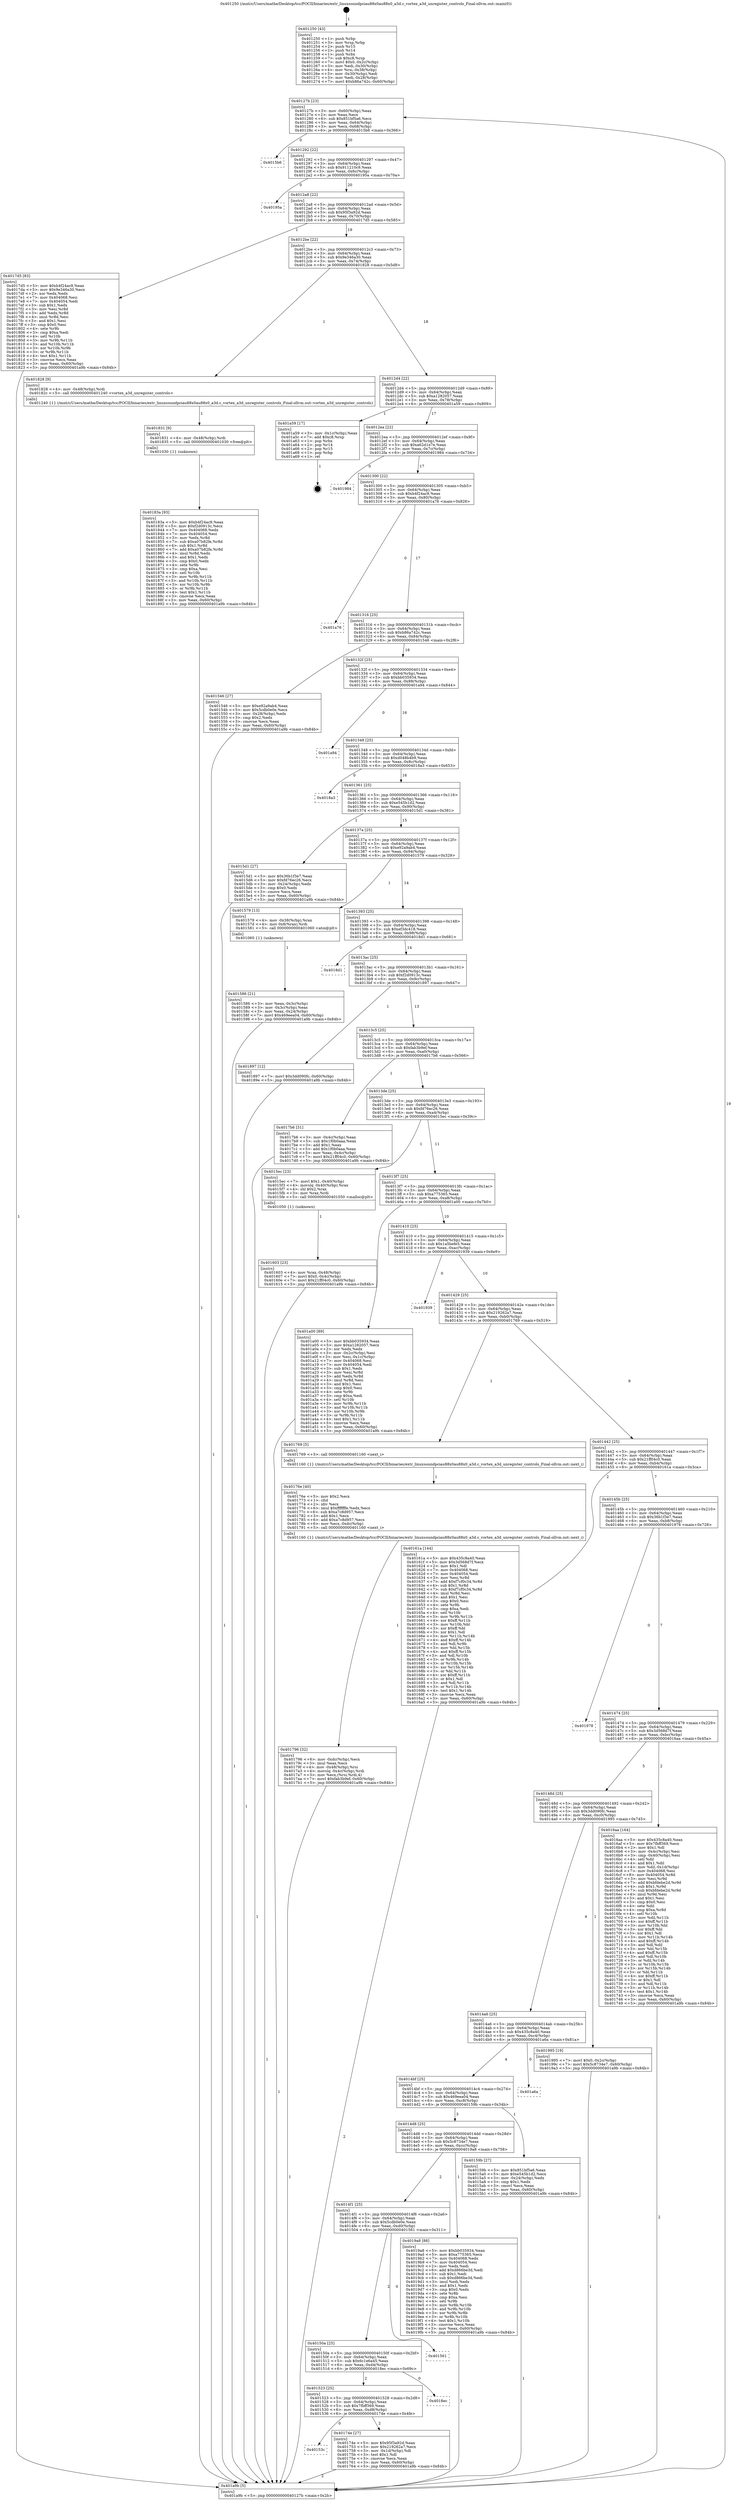 digraph "0x401250" {
  label = "0x401250 (/mnt/c/Users/mathe/Desktop/tcc/POCII/binaries/extr_linuxsoundpciau88x0au88x0_a3d.c_vortex_a3d_unregister_controls_Final-ollvm.out::main(0))"
  labelloc = "t"
  node[shape=record]

  Entry [label="",width=0.3,height=0.3,shape=circle,fillcolor=black,style=filled]
  "0x40127b" [label="{
     0x40127b [23]\l
     | [instrs]\l
     &nbsp;&nbsp;0x40127b \<+3\>: mov -0x60(%rbp),%eax\l
     &nbsp;&nbsp;0x40127e \<+2\>: mov %eax,%ecx\l
     &nbsp;&nbsp;0x401280 \<+6\>: sub $0x851bf5a6,%ecx\l
     &nbsp;&nbsp;0x401286 \<+3\>: mov %eax,-0x64(%rbp)\l
     &nbsp;&nbsp;0x401289 \<+3\>: mov %ecx,-0x68(%rbp)\l
     &nbsp;&nbsp;0x40128c \<+6\>: je 00000000004015b6 \<main+0x366\>\l
  }"]
  "0x4015b6" [label="{
     0x4015b6\l
  }", style=dashed]
  "0x401292" [label="{
     0x401292 [22]\l
     | [instrs]\l
     &nbsp;&nbsp;0x401292 \<+5\>: jmp 0000000000401297 \<main+0x47\>\l
     &nbsp;&nbsp;0x401297 \<+3\>: mov -0x64(%rbp),%eax\l
     &nbsp;&nbsp;0x40129a \<+5\>: sub $0x911210c9,%eax\l
     &nbsp;&nbsp;0x40129f \<+3\>: mov %eax,-0x6c(%rbp)\l
     &nbsp;&nbsp;0x4012a2 \<+6\>: je 000000000040195a \<main+0x70a\>\l
  }"]
  Exit [label="",width=0.3,height=0.3,shape=circle,fillcolor=black,style=filled,peripheries=2]
  "0x40195a" [label="{
     0x40195a\l
  }", style=dashed]
  "0x4012a8" [label="{
     0x4012a8 [22]\l
     | [instrs]\l
     &nbsp;&nbsp;0x4012a8 \<+5\>: jmp 00000000004012ad \<main+0x5d\>\l
     &nbsp;&nbsp;0x4012ad \<+3\>: mov -0x64(%rbp),%eax\l
     &nbsp;&nbsp;0x4012b0 \<+5\>: sub $0x95f3a92d,%eax\l
     &nbsp;&nbsp;0x4012b5 \<+3\>: mov %eax,-0x70(%rbp)\l
     &nbsp;&nbsp;0x4012b8 \<+6\>: je 00000000004017d5 \<main+0x585\>\l
  }"]
  "0x40183a" [label="{
     0x40183a [93]\l
     | [instrs]\l
     &nbsp;&nbsp;0x40183a \<+5\>: mov $0xb4f24ac9,%eax\l
     &nbsp;&nbsp;0x40183f \<+5\>: mov $0xf2d0913c,%ecx\l
     &nbsp;&nbsp;0x401844 \<+7\>: mov 0x404068,%edx\l
     &nbsp;&nbsp;0x40184b \<+7\>: mov 0x404054,%esi\l
     &nbsp;&nbsp;0x401852 \<+3\>: mov %edx,%r8d\l
     &nbsp;&nbsp;0x401855 \<+7\>: sub $0xa07b82fe,%r8d\l
     &nbsp;&nbsp;0x40185c \<+4\>: sub $0x1,%r8d\l
     &nbsp;&nbsp;0x401860 \<+7\>: add $0xa07b82fe,%r8d\l
     &nbsp;&nbsp;0x401867 \<+4\>: imul %r8d,%edx\l
     &nbsp;&nbsp;0x40186b \<+3\>: and $0x1,%edx\l
     &nbsp;&nbsp;0x40186e \<+3\>: cmp $0x0,%edx\l
     &nbsp;&nbsp;0x401871 \<+4\>: sete %r9b\l
     &nbsp;&nbsp;0x401875 \<+3\>: cmp $0xa,%esi\l
     &nbsp;&nbsp;0x401878 \<+4\>: setl %r10b\l
     &nbsp;&nbsp;0x40187c \<+3\>: mov %r9b,%r11b\l
     &nbsp;&nbsp;0x40187f \<+3\>: and %r10b,%r11b\l
     &nbsp;&nbsp;0x401882 \<+3\>: xor %r10b,%r9b\l
     &nbsp;&nbsp;0x401885 \<+3\>: or %r9b,%r11b\l
     &nbsp;&nbsp;0x401888 \<+4\>: test $0x1,%r11b\l
     &nbsp;&nbsp;0x40188c \<+3\>: cmovne %ecx,%eax\l
     &nbsp;&nbsp;0x40188f \<+3\>: mov %eax,-0x60(%rbp)\l
     &nbsp;&nbsp;0x401892 \<+5\>: jmp 0000000000401a9b \<main+0x84b\>\l
  }"]
  "0x4017d5" [label="{
     0x4017d5 [83]\l
     | [instrs]\l
     &nbsp;&nbsp;0x4017d5 \<+5\>: mov $0xb4f24ac9,%eax\l
     &nbsp;&nbsp;0x4017da \<+5\>: mov $0x9e346a30,%ecx\l
     &nbsp;&nbsp;0x4017df \<+2\>: xor %edx,%edx\l
     &nbsp;&nbsp;0x4017e1 \<+7\>: mov 0x404068,%esi\l
     &nbsp;&nbsp;0x4017e8 \<+7\>: mov 0x404054,%edi\l
     &nbsp;&nbsp;0x4017ef \<+3\>: sub $0x1,%edx\l
     &nbsp;&nbsp;0x4017f2 \<+3\>: mov %esi,%r8d\l
     &nbsp;&nbsp;0x4017f5 \<+3\>: add %edx,%r8d\l
     &nbsp;&nbsp;0x4017f8 \<+4\>: imul %r8d,%esi\l
     &nbsp;&nbsp;0x4017fc \<+3\>: and $0x1,%esi\l
     &nbsp;&nbsp;0x4017ff \<+3\>: cmp $0x0,%esi\l
     &nbsp;&nbsp;0x401802 \<+4\>: sete %r9b\l
     &nbsp;&nbsp;0x401806 \<+3\>: cmp $0xa,%edi\l
     &nbsp;&nbsp;0x401809 \<+4\>: setl %r10b\l
     &nbsp;&nbsp;0x40180d \<+3\>: mov %r9b,%r11b\l
     &nbsp;&nbsp;0x401810 \<+3\>: and %r10b,%r11b\l
     &nbsp;&nbsp;0x401813 \<+3\>: xor %r10b,%r9b\l
     &nbsp;&nbsp;0x401816 \<+3\>: or %r9b,%r11b\l
     &nbsp;&nbsp;0x401819 \<+4\>: test $0x1,%r11b\l
     &nbsp;&nbsp;0x40181d \<+3\>: cmovne %ecx,%eax\l
     &nbsp;&nbsp;0x401820 \<+3\>: mov %eax,-0x60(%rbp)\l
     &nbsp;&nbsp;0x401823 \<+5\>: jmp 0000000000401a9b \<main+0x84b\>\l
  }"]
  "0x4012be" [label="{
     0x4012be [22]\l
     | [instrs]\l
     &nbsp;&nbsp;0x4012be \<+5\>: jmp 00000000004012c3 \<main+0x73\>\l
     &nbsp;&nbsp;0x4012c3 \<+3\>: mov -0x64(%rbp),%eax\l
     &nbsp;&nbsp;0x4012c6 \<+5\>: sub $0x9e346a30,%eax\l
     &nbsp;&nbsp;0x4012cb \<+3\>: mov %eax,-0x74(%rbp)\l
     &nbsp;&nbsp;0x4012ce \<+6\>: je 0000000000401828 \<main+0x5d8\>\l
  }"]
  "0x401831" [label="{
     0x401831 [9]\l
     | [instrs]\l
     &nbsp;&nbsp;0x401831 \<+4\>: mov -0x48(%rbp),%rdi\l
     &nbsp;&nbsp;0x401835 \<+5\>: call 0000000000401030 \<free@plt\>\l
     | [calls]\l
     &nbsp;&nbsp;0x401030 \{1\} (unknown)\l
  }"]
  "0x401828" [label="{
     0x401828 [9]\l
     | [instrs]\l
     &nbsp;&nbsp;0x401828 \<+4\>: mov -0x48(%rbp),%rdi\l
     &nbsp;&nbsp;0x40182c \<+5\>: call 0000000000401240 \<vortex_a3d_unregister_controls\>\l
     | [calls]\l
     &nbsp;&nbsp;0x401240 \{1\} (/mnt/c/Users/mathe/Desktop/tcc/POCII/binaries/extr_linuxsoundpciau88x0au88x0_a3d.c_vortex_a3d_unregister_controls_Final-ollvm.out::vortex_a3d_unregister_controls)\l
  }"]
  "0x4012d4" [label="{
     0x4012d4 [22]\l
     | [instrs]\l
     &nbsp;&nbsp;0x4012d4 \<+5\>: jmp 00000000004012d9 \<main+0x89\>\l
     &nbsp;&nbsp;0x4012d9 \<+3\>: mov -0x64(%rbp),%eax\l
     &nbsp;&nbsp;0x4012dc \<+5\>: sub $0xa1282057,%eax\l
     &nbsp;&nbsp;0x4012e1 \<+3\>: mov %eax,-0x78(%rbp)\l
     &nbsp;&nbsp;0x4012e4 \<+6\>: je 0000000000401a59 \<main+0x809\>\l
  }"]
  "0x401796" [label="{
     0x401796 [32]\l
     | [instrs]\l
     &nbsp;&nbsp;0x401796 \<+6\>: mov -0xdc(%rbp),%ecx\l
     &nbsp;&nbsp;0x40179c \<+3\>: imul %eax,%ecx\l
     &nbsp;&nbsp;0x40179f \<+4\>: mov -0x48(%rbp),%rsi\l
     &nbsp;&nbsp;0x4017a3 \<+4\>: movslq -0x4c(%rbp),%rdi\l
     &nbsp;&nbsp;0x4017a7 \<+3\>: mov %ecx,(%rsi,%rdi,4)\l
     &nbsp;&nbsp;0x4017aa \<+7\>: movl $0xfab3b9ef,-0x60(%rbp)\l
     &nbsp;&nbsp;0x4017b1 \<+5\>: jmp 0000000000401a9b \<main+0x84b\>\l
  }"]
  "0x401a59" [label="{
     0x401a59 [17]\l
     | [instrs]\l
     &nbsp;&nbsp;0x401a59 \<+3\>: mov -0x1c(%rbp),%eax\l
     &nbsp;&nbsp;0x401a5c \<+7\>: add $0xc8,%rsp\l
     &nbsp;&nbsp;0x401a63 \<+1\>: pop %rbx\l
     &nbsp;&nbsp;0x401a64 \<+2\>: pop %r14\l
     &nbsp;&nbsp;0x401a66 \<+2\>: pop %r15\l
     &nbsp;&nbsp;0x401a68 \<+1\>: pop %rbp\l
     &nbsp;&nbsp;0x401a69 \<+1\>: ret\l
  }"]
  "0x4012ea" [label="{
     0x4012ea [22]\l
     | [instrs]\l
     &nbsp;&nbsp;0x4012ea \<+5\>: jmp 00000000004012ef \<main+0x9f\>\l
     &nbsp;&nbsp;0x4012ef \<+3\>: mov -0x64(%rbp),%eax\l
     &nbsp;&nbsp;0x4012f2 \<+5\>: sub $0xa62d1e7e,%eax\l
     &nbsp;&nbsp;0x4012f7 \<+3\>: mov %eax,-0x7c(%rbp)\l
     &nbsp;&nbsp;0x4012fa \<+6\>: je 0000000000401984 \<main+0x734\>\l
  }"]
  "0x40176e" [label="{
     0x40176e [40]\l
     | [instrs]\l
     &nbsp;&nbsp;0x40176e \<+5\>: mov $0x2,%ecx\l
     &nbsp;&nbsp;0x401773 \<+1\>: cltd\l
     &nbsp;&nbsp;0x401774 \<+2\>: idiv %ecx\l
     &nbsp;&nbsp;0x401776 \<+6\>: imul $0xfffffffe,%edx,%ecx\l
     &nbsp;&nbsp;0x40177c \<+6\>: sub $0xa7c8d957,%ecx\l
     &nbsp;&nbsp;0x401782 \<+3\>: add $0x1,%ecx\l
     &nbsp;&nbsp;0x401785 \<+6\>: add $0xa7c8d957,%ecx\l
     &nbsp;&nbsp;0x40178b \<+6\>: mov %ecx,-0xdc(%rbp)\l
     &nbsp;&nbsp;0x401791 \<+5\>: call 0000000000401160 \<next_i\>\l
     | [calls]\l
     &nbsp;&nbsp;0x401160 \{1\} (/mnt/c/Users/mathe/Desktop/tcc/POCII/binaries/extr_linuxsoundpciau88x0au88x0_a3d.c_vortex_a3d_unregister_controls_Final-ollvm.out::next_i)\l
  }"]
  "0x401984" [label="{
     0x401984\l
  }", style=dashed]
  "0x401300" [label="{
     0x401300 [22]\l
     | [instrs]\l
     &nbsp;&nbsp;0x401300 \<+5\>: jmp 0000000000401305 \<main+0xb5\>\l
     &nbsp;&nbsp;0x401305 \<+3\>: mov -0x64(%rbp),%eax\l
     &nbsp;&nbsp;0x401308 \<+5\>: sub $0xb4f24ac9,%eax\l
     &nbsp;&nbsp;0x40130d \<+3\>: mov %eax,-0x80(%rbp)\l
     &nbsp;&nbsp;0x401310 \<+6\>: je 0000000000401a76 \<main+0x826\>\l
  }"]
  "0x40153c" [label="{
     0x40153c\l
  }", style=dashed]
  "0x401a76" [label="{
     0x401a76\l
  }", style=dashed]
  "0x401316" [label="{
     0x401316 [25]\l
     | [instrs]\l
     &nbsp;&nbsp;0x401316 \<+5\>: jmp 000000000040131b \<main+0xcb\>\l
     &nbsp;&nbsp;0x40131b \<+3\>: mov -0x64(%rbp),%eax\l
     &nbsp;&nbsp;0x40131e \<+5\>: sub $0xb86a742c,%eax\l
     &nbsp;&nbsp;0x401323 \<+6\>: mov %eax,-0x84(%rbp)\l
     &nbsp;&nbsp;0x401329 \<+6\>: je 0000000000401546 \<main+0x2f6\>\l
  }"]
  "0x40174e" [label="{
     0x40174e [27]\l
     | [instrs]\l
     &nbsp;&nbsp;0x40174e \<+5\>: mov $0x95f3a92d,%eax\l
     &nbsp;&nbsp;0x401753 \<+5\>: mov $0x219262a7,%ecx\l
     &nbsp;&nbsp;0x401758 \<+3\>: mov -0x1d(%rbp),%dl\l
     &nbsp;&nbsp;0x40175b \<+3\>: test $0x1,%dl\l
     &nbsp;&nbsp;0x40175e \<+3\>: cmovne %ecx,%eax\l
     &nbsp;&nbsp;0x401761 \<+3\>: mov %eax,-0x60(%rbp)\l
     &nbsp;&nbsp;0x401764 \<+5\>: jmp 0000000000401a9b \<main+0x84b\>\l
  }"]
  "0x401546" [label="{
     0x401546 [27]\l
     | [instrs]\l
     &nbsp;&nbsp;0x401546 \<+5\>: mov $0xe92a9ab4,%eax\l
     &nbsp;&nbsp;0x40154b \<+5\>: mov $0x5cdb0e0e,%ecx\l
     &nbsp;&nbsp;0x401550 \<+3\>: mov -0x28(%rbp),%edx\l
     &nbsp;&nbsp;0x401553 \<+3\>: cmp $0x2,%edx\l
     &nbsp;&nbsp;0x401556 \<+3\>: cmovne %ecx,%eax\l
     &nbsp;&nbsp;0x401559 \<+3\>: mov %eax,-0x60(%rbp)\l
     &nbsp;&nbsp;0x40155c \<+5\>: jmp 0000000000401a9b \<main+0x84b\>\l
  }"]
  "0x40132f" [label="{
     0x40132f [25]\l
     | [instrs]\l
     &nbsp;&nbsp;0x40132f \<+5\>: jmp 0000000000401334 \<main+0xe4\>\l
     &nbsp;&nbsp;0x401334 \<+3\>: mov -0x64(%rbp),%eax\l
     &nbsp;&nbsp;0x401337 \<+5\>: sub $0xbb035934,%eax\l
     &nbsp;&nbsp;0x40133c \<+6\>: mov %eax,-0x88(%rbp)\l
     &nbsp;&nbsp;0x401342 \<+6\>: je 0000000000401a94 \<main+0x844\>\l
  }"]
  "0x401a9b" [label="{
     0x401a9b [5]\l
     | [instrs]\l
     &nbsp;&nbsp;0x401a9b \<+5\>: jmp 000000000040127b \<main+0x2b\>\l
  }"]
  "0x401250" [label="{
     0x401250 [43]\l
     | [instrs]\l
     &nbsp;&nbsp;0x401250 \<+1\>: push %rbp\l
     &nbsp;&nbsp;0x401251 \<+3\>: mov %rsp,%rbp\l
     &nbsp;&nbsp;0x401254 \<+2\>: push %r15\l
     &nbsp;&nbsp;0x401256 \<+2\>: push %r14\l
     &nbsp;&nbsp;0x401258 \<+1\>: push %rbx\l
     &nbsp;&nbsp;0x401259 \<+7\>: sub $0xc8,%rsp\l
     &nbsp;&nbsp;0x401260 \<+7\>: movl $0x0,-0x2c(%rbp)\l
     &nbsp;&nbsp;0x401267 \<+3\>: mov %edi,-0x30(%rbp)\l
     &nbsp;&nbsp;0x40126a \<+4\>: mov %rsi,-0x38(%rbp)\l
     &nbsp;&nbsp;0x40126e \<+3\>: mov -0x30(%rbp),%edi\l
     &nbsp;&nbsp;0x401271 \<+3\>: mov %edi,-0x28(%rbp)\l
     &nbsp;&nbsp;0x401274 \<+7\>: movl $0xb86a742c,-0x60(%rbp)\l
  }"]
  "0x401523" [label="{
     0x401523 [25]\l
     | [instrs]\l
     &nbsp;&nbsp;0x401523 \<+5\>: jmp 0000000000401528 \<main+0x2d8\>\l
     &nbsp;&nbsp;0x401528 \<+3\>: mov -0x64(%rbp),%eax\l
     &nbsp;&nbsp;0x40152b \<+5\>: sub $0x7fbff369,%eax\l
     &nbsp;&nbsp;0x401530 \<+6\>: mov %eax,-0xd8(%rbp)\l
     &nbsp;&nbsp;0x401536 \<+6\>: je 000000000040174e \<main+0x4fe\>\l
  }"]
  "0x401a94" [label="{
     0x401a94\l
  }", style=dashed]
  "0x401348" [label="{
     0x401348 [25]\l
     | [instrs]\l
     &nbsp;&nbsp;0x401348 \<+5\>: jmp 000000000040134d \<main+0xfd\>\l
     &nbsp;&nbsp;0x40134d \<+3\>: mov -0x64(%rbp),%eax\l
     &nbsp;&nbsp;0x401350 \<+5\>: sub $0xd048b4b9,%eax\l
     &nbsp;&nbsp;0x401355 \<+6\>: mov %eax,-0x8c(%rbp)\l
     &nbsp;&nbsp;0x40135b \<+6\>: je 00000000004018a3 \<main+0x653\>\l
  }"]
  "0x4018ec" [label="{
     0x4018ec\l
  }", style=dashed]
  "0x4018a3" [label="{
     0x4018a3\l
  }", style=dashed]
  "0x401361" [label="{
     0x401361 [25]\l
     | [instrs]\l
     &nbsp;&nbsp;0x401361 \<+5\>: jmp 0000000000401366 \<main+0x116\>\l
     &nbsp;&nbsp;0x401366 \<+3\>: mov -0x64(%rbp),%eax\l
     &nbsp;&nbsp;0x401369 \<+5\>: sub $0xe545b1d2,%eax\l
     &nbsp;&nbsp;0x40136e \<+6\>: mov %eax,-0x90(%rbp)\l
     &nbsp;&nbsp;0x401374 \<+6\>: je 00000000004015d1 \<main+0x381\>\l
  }"]
  "0x40150a" [label="{
     0x40150a [25]\l
     | [instrs]\l
     &nbsp;&nbsp;0x40150a \<+5\>: jmp 000000000040150f \<main+0x2bf\>\l
     &nbsp;&nbsp;0x40150f \<+3\>: mov -0x64(%rbp),%eax\l
     &nbsp;&nbsp;0x401512 \<+5\>: sub $0x6c1e6a45,%eax\l
     &nbsp;&nbsp;0x401517 \<+6\>: mov %eax,-0xd4(%rbp)\l
     &nbsp;&nbsp;0x40151d \<+6\>: je 00000000004018ec \<main+0x69c\>\l
  }"]
  "0x4015d1" [label="{
     0x4015d1 [27]\l
     | [instrs]\l
     &nbsp;&nbsp;0x4015d1 \<+5\>: mov $0x36b1f3e7,%eax\l
     &nbsp;&nbsp;0x4015d6 \<+5\>: mov $0xfd76ec26,%ecx\l
     &nbsp;&nbsp;0x4015db \<+3\>: mov -0x24(%rbp),%edx\l
     &nbsp;&nbsp;0x4015de \<+3\>: cmp $0x0,%edx\l
     &nbsp;&nbsp;0x4015e1 \<+3\>: cmove %ecx,%eax\l
     &nbsp;&nbsp;0x4015e4 \<+3\>: mov %eax,-0x60(%rbp)\l
     &nbsp;&nbsp;0x4015e7 \<+5\>: jmp 0000000000401a9b \<main+0x84b\>\l
  }"]
  "0x40137a" [label="{
     0x40137a [25]\l
     | [instrs]\l
     &nbsp;&nbsp;0x40137a \<+5\>: jmp 000000000040137f \<main+0x12f\>\l
     &nbsp;&nbsp;0x40137f \<+3\>: mov -0x64(%rbp),%eax\l
     &nbsp;&nbsp;0x401382 \<+5\>: sub $0xe92a9ab4,%eax\l
     &nbsp;&nbsp;0x401387 \<+6\>: mov %eax,-0x94(%rbp)\l
     &nbsp;&nbsp;0x40138d \<+6\>: je 0000000000401579 \<main+0x329\>\l
  }"]
  "0x401561" [label="{
     0x401561\l
  }", style=dashed]
  "0x401579" [label="{
     0x401579 [13]\l
     | [instrs]\l
     &nbsp;&nbsp;0x401579 \<+4\>: mov -0x38(%rbp),%rax\l
     &nbsp;&nbsp;0x40157d \<+4\>: mov 0x8(%rax),%rdi\l
     &nbsp;&nbsp;0x401581 \<+5\>: call 0000000000401060 \<atoi@plt\>\l
     | [calls]\l
     &nbsp;&nbsp;0x401060 \{1\} (unknown)\l
  }"]
  "0x401393" [label="{
     0x401393 [25]\l
     | [instrs]\l
     &nbsp;&nbsp;0x401393 \<+5\>: jmp 0000000000401398 \<main+0x148\>\l
     &nbsp;&nbsp;0x401398 \<+3\>: mov -0x64(%rbp),%eax\l
     &nbsp;&nbsp;0x40139b \<+5\>: sub $0xef3dc418,%eax\l
     &nbsp;&nbsp;0x4013a0 \<+6\>: mov %eax,-0x98(%rbp)\l
     &nbsp;&nbsp;0x4013a6 \<+6\>: je 00000000004018d1 \<main+0x681\>\l
  }"]
  "0x401586" [label="{
     0x401586 [21]\l
     | [instrs]\l
     &nbsp;&nbsp;0x401586 \<+3\>: mov %eax,-0x3c(%rbp)\l
     &nbsp;&nbsp;0x401589 \<+3\>: mov -0x3c(%rbp),%eax\l
     &nbsp;&nbsp;0x40158c \<+3\>: mov %eax,-0x24(%rbp)\l
     &nbsp;&nbsp;0x40158f \<+7\>: movl $0x469eea04,-0x60(%rbp)\l
     &nbsp;&nbsp;0x401596 \<+5\>: jmp 0000000000401a9b \<main+0x84b\>\l
  }"]
  "0x4014f1" [label="{
     0x4014f1 [25]\l
     | [instrs]\l
     &nbsp;&nbsp;0x4014f1 \<+5\>: jmp 00000000004014f6 \<main+0x2a6\>\l
     &nbsp;&nbsp;0x4014f6 \<+3\>: mov -0x64(%rbp),%eax\l
     &nbsp;&nbsp;0x4014f9 \<+5\>: sub $0x5cdb0e0e,%eax\l
     &nbsp;&nbsp;0x4014fe \<+6\>: mov %eax,-0xd0(%rbp)\l
     &nbsp;&nbsp;0x401504 \<+6\>: je 0000000000401561 \<main+0x311\>\l
  }"]
  "0x4018d1" [label="{
     0x4018d1\l
  }", style=dashed]
  "0x4013ac" [label="{
     0x4013ac [25]\l
     | [instrs]\l
     &nbsp;&nbsp;0x4013ac \<+5\>: jmp 00000000004013b1 \<main+0x161\>\l
     &nbsp;&nbsp;0x4013b1 \<+3\>: mov -0x64(%rbp),%eax\l
     &nbsp;&nbsp;0x4013b4 \<+5\>: sub $0xf2d0913c,%eax\l
     &nbsp;&nbsp;0x4013b9 \<+6\>: mov %eax,-0x9c(%rbp)\l
     &nbsp;&nbsp;0x4013bf \<+6\>: je 0000000000401897 \<main+0x647\>\l
  }"]
  "0x4019a8" [label="{
     0x4019a8 [88]\l
     | [instrs]\l
     &nbsp;&nbsp;0x4019a8 \<+5\>: mov $0xbb035934,%eax\l
     &nbsp;&nbsp;0x4019ad \<+5\>: mov $0xa775365,%ecx\l
     &nbsp;&nbsp;0x4019b2 \<+7\>: mov 0x404068,%edx\l
     &nbsp;&nbsp;0x4019b9 \<+7\>: mov 0x404054,%esi\l
     &nbsp;&nbsp;0x4019c0 \<+2\>: mov %edx,%edi\l
     &nbsp;&nbsp;0x4019c2 \<+6\>: add $0xd866be3d,%edi\l
     &nbsp;&nbsp;0x4019c8 \<+3\>: sub $0x1,%edi\l
     &nbsp;&nbsp;0x4019cb \<+6\>: sub $0xd866be3d,%edi\l
     &nbsp;&nbsp;0x4019d1 \<+3\>: imul %edi,%edx\l
     &nbsp;&nbsp;0x4019d4 \<+3\>: and $0x1,%edx\l
     &nbsp;&nbsp;0x4019d7 \<+3\>: cmp $0x0,%edx\l
     &nbsp;&nbsp;0x4019da \<+4\>: sete %r8b\l
     &nbsp;&nbsp;0x4019de \<+3\>: cmp $0xa,%esi\l
     &nbsp;&nbsp;0x4019e1 \<+4\>: setl %r9b\l
     &nbsp;&nbsp;0x4019e5 \<+3\>: mov %r8b,%r10b\l
     &nbsp;&nbsp;0x4019e8 \<+3\>: and %r9b,%r10b\l
     &nbsp;&nbsp;0x4019eb \<+3\>: xor %r9b,%r8b\l
     &nbsp;&nbsp;0x4019ee \<+3\>: or %r8b,%r10b\l
     &nbsp;&nbsp;0x4019f1 \<+4\>: test $0x1,%r10b\l
     &nbsp;&nbsp;0x4019f5 \<+3\>: cmovne %ecx,%eax\l
     &nbsp;&nbsp;0x4019f8 \<+3\>: mov %eax,-0x60(%rbp)\l
     &nbsp;&nbsp;0x4019fb \<+5\>: jmp 0000000000401a9b \<main+0x84b\>\l
  }"]
  "0x401897" [label="{
     0x401897 [12]\l
     | [instrs]\l
     &nbsp;&nbsp;0x401897 \<+7\>: movl $0x3dd090fc,-0x60(%rbp)\l
     &nbsp;&nbsp;0x40189e \<+5\>: jmp 0000000000401a9b \<main+0x84b\>\l
  }"]
  "0x4013c5" [label="{
     0x4013c5 [25]\l
     | [instrs]\l
     &nbsp;&nbsp;0x4013c5 \<+5\>: jmp 00000000004013ca \<main+0x17a\>\l
     &nbsp;&nbsp;0x4013ca \<+3\>: mov -0x64(%rbp),%eax\l
     &nbsp;&nbsp;0x4013cd \<+5\>: sub $0xfab3b9ef,%eax\l
     &nbsp;&nbsp;0x4013d2 \<+6\>: mov %eax,-0xa0(%rbp)\l
     &nbsp;&nbsp;0x4013d8 \<+6\>: je 00000000004017b6 \<main+0x566\>\l
  }"]
  "0x401603" [label="{
     0x401603 [23]\l
     | [instrs]\l
     &nbsp;&nbsp;0x401603 \<+4\>: mov %rax,-0x48(%rbp)\l
     &nbsp;&nbsp;0x401607 \<+7\>: movl $0x0,-0x4c(%rbp)\l
     &nbsp;&nbsp;0x40160e \<+7\>: movl $0x21ff04c0,-0x60(%rbp)\l
     &nbsp;&nbsp;0x401615 \<+5\>: jmp 0000000000401a9b \<main+0x84b\>\l
  }"]
  "0x4017b6" [label="{
     0x4017b6 [31]\l
     | [instrs]\l
     &nbsp;&nbsp;0x4017b6 \<+3\>: mov -0x4c(%rbp),%eax\l
     &nbsp;&nbsp;0x4017b9 \<+5\>: sub $0x1f0b0aaa,%eax\l
     &nbsp;&nbsp;0x4017be \<+3\>: add $0x1,%eax\l
     &nbsp;&nbsp;0x4017c1 \<+5\>: add $0x1f0b0aaa,%eax\l
     &nbsp;&nbsp;0x4017c6 \<+3\>: mov %eax,-0x4c(%rbp)\l
     &nbsp;&nbsp;0x4017c9 \<+7\>: movl $0x21ff04c0,-0x60(%rbp)\l
     &nbsp;&nbsp;0x4017d0 \<+5\>: jmp 0000000000401a9b \<main+0x84b\>\l
  }"]
  "0x4013de" [label="{
     0x4013de [25]\l
     | [instrs]\l
     &nbsp;&nbsp;0x4013de \<+5\>: jmp 00000000004013e3 \<main+0x193\>\l
     &nbsp;&nbsp;0x4013e3 \<+3\>: mov -0x64(%rbp),%eax\l
     &nbsp;&nbsp;0x4013e6 \<+5\>: sub $0xfd76ec26,%eax\l
     &nbsp;&nbsp;0x4013eb \<+6\>: mov %eax,-0xa4(%rbp)\l
     &nbsp;&nbsp;0x4013f1 \<+6\>: je 00000000004015ec \<main+0x39c\>\l
  }"]
  "0x4014d8" [label="{
     0x4014d8 [25]\l
     | [instrs]\l
     &nbsp;&nbsp;0x4014d8 \<+5\>: jmp 00000000004014dd \<main+0x28d\>\l
     &nbsp;&nbsp;0x4014dd \<+3\>: mov -0x64(%rbp),%eax\l
     &nbsp;&nbsp;0x4014e0 \<+5\>: sub $0x5c8734e7,%eax\l
     &nbsp;&nbsp;0x4014e5 \<+6\>: mov %eax,-0xcc(%rbp)\l
     &nbsp;&nbsp;0x4014eb \<+6\>: je 00000000004019a8 \<main+0x758\>\l
  }"]
  "0x4015ec" [label="{
     0x4015ec [23]\l
     | [instrs]\l
     &nbsp;&nbsp;0x4015ec \<+7\>: movl $0x1,-0x40(%rbp)\l
     &nbsp;&nbsp;0x4015f3 \<+4\>: movslq -0x40(%rbp),%rax\l
     &nbsp;&nbsp;0x4015f7 \<+4\>: shl $0x2,%rax\l
     &nbsp;&nbsp;0x4015fb \<+3\>: mov %rax,%rdi\l
     &nbsp;&nbsp;0x4015fe \<+5\>: call 0000000000401050 \<malloc@plt\>\l
     | [calls]\l
     &nbsp;&nbsp;0x401050 \{1\} (unknown)\l
  }"]
  "0x4013f7" [label="{
     0x4013f7 [25]\l
     | [instrs]\l
     &nbsp;&nbsp;0x4013f7 \<+5\>: jmp 00000000004013fc \<main+0x1ac\>\l
     &nbsp;&nbsp;0x4013fc \<+3\>: mov -0x64(%rbp),%eax\l
     &nbsp;&nbsp;0x4013ff \<+5\>: sub $0xa775365,%eax\l
     &nbsp;&nbsp;0x401404 \<+6\>: mov %eax,-0xa8(%rbp)\l
     &nbsp;&nbsp;0x40140a \<+6\>: je 0000000000401a00 \<main+0x7b0\>\l
  }"]
  "0x40159b" [label="{
     0x40159b [27]\l
     | [instrs]\l
     &nbsp;&nbsp;0x40159b \<+5\>: mov $0x851bf5a6,%eax\l
     &nbsp;&nbsp;0x4015a0 \<+5\>: mov $0xe545b1d2,%ecx\l
     &nbsp;&nbsp;0x4015a5 \<+3\>: mov -0x24(%rbp),%edx\l
     &nbsp;&nbsp;0x4015a8 \<+3\>: cmp $0x1,%edx\l
     &nbsp;&nbsp;0x4015ab \<+3\>: cmovl %ecx,%eax\l
     &nbsp;&nbsp;0x4015ae \<+3\>: mov %eax,-0x60(%rbp)\l
     &nbsp;&nbsp;0x4015b1 \<+5\>: jmp 0000000000401a9b \<main+0x84b\>\l
  }"]
  "0x401a00" [label="{
     0x401a00 [89]\l
     | [instrs]\l
     &nbsp;&nbsp;0x401a00 \<+5\>: mov $0xbb035934,%eax\l
     &nbsp;&nbsp;0x401a05 \<+5\>: mov $0xa1282057,%ecx\l
     &nbsp;&nbsp;0x401a0a \<+2\>: xor %edx,%edx\l
     &nbsp;&nbsp;0x401a0c \<+3\>: mov -0x2c(%rbp),%esi\l
     &nbsp;&nbsp;0x401a0f \<+3\>: mov %esi,-0x1c(%rbp)\l
     &nbsp;&nbsp;0x401a12 \<+7\>: mov 0x404068,%esi\l
     &nbsp;&nbsp;0x401a19 \<+7\>: mov 0x404054,%edi\l
     &nbsp;&nbsp;0x401a20 \<+3\>: sub $0x1,%edx\l
     &nbsp;&nbsp;0x401a23 \<+3\>: mov %esi,%r8d\l
     &nbsp;&nbsp;0x401a26 \<+3\>: add %edx,%r8d\l
     &nbsp;&nbsp;0x401a29 \<+4\>: imul %r8d,%esi\l
     &nbsp;&nbsp;0x401a2d \<+3\>: and $0x1,%esi\l
     &nbsp;&nbsp;0x401a30 \<+3\>: cmp $0x0,%esi\l
     &nbsp;&nbsp;0x401a33 \<+4\>: sete %r9b\l
     &nbsp;&nbsp;0x401a37 \<+3\>: cmp $0xa,%edi\l
     &nbsp;&nbsp;0x401a3a \<+4\>: setl %r10b\l
     &nbsp;&nbsp;0x401a3e \<+3\>: mov %r9b,%r11b\l
     &nbsp;&nbsp;0x401a41 \<+3\>: and %r10b,%r11b\l
     &nbsp;&nbsp;0x401a44 \<+3\>: xor %r10b,%r9b\l
     &nbsp;&nbsp;0x401a47 \<+3\>: or %r9b,%r11b\l
     &nbsp;&nbsp;0x401a4a \<+4\>: test $0x1,%r11b\l
     &nbsp;&nbsp;0x401a4e \<+3\>: cmovne %ecx,%eax\l
     &nbsp;&nbsp;0x401a51 \<+3\>: mov %eax,-0x60(%rbp)\l
     &nbsp;&nbsp;0x401a54 \<+5\>: jmp 0000000000401a9b \<main+0x84b\>\l
  }"]
  "0x401410" [label="{
     0x401410 [25]\l
     | [instrs]\l
     &nbsp;&nbsp;0x401410 \<+5\>: jmp 0000000000401415 \<main+0x1c5\>\l
     &nbsp;&nbsp;0x401415 \<+3\>: mov -0x64(%rbp),%eax\l
     &nbsp;&nbsp;0x401418 \<+5\>: sub $0x1a5befe5,%eax\l
     &nbsp;&nbsp;0x40141d \<+6\>: mov %eax,-0xac(%rbp)\l
     &nbsp;&nbsp;0x401423 \<+6\>: je 0000000000401939 \<main+0x6e9\>\l
  }"]
  "0x4014bf" [label="{
     0x4014bf [25]\l
     | [instrs]\l
     &nbsp;&nbsp;0x4014bf \<+5\>: jmp 00000000004014c4 \<main+0x274\>\l
     &nbsp;&nbsp;0x4014c4 \<+3\>: mov -0x64(%rbp),%eax\l
     &nbsp;&nbsp;0x4014c7 \<+5\>: sub $0x469eea04,%eax\l
     &nbsp;&nbsp;0x4014cc \<+6\>: mov %eax,-0xc8(%rbp)\l
     &nbsp;&nbsp;0x4014d2 \<+6\>: je 000000000040159b \<main+0x34b\>\l
  }"]
  "0x401939" [label="{
     0x401939\l
  }", style=dashed]
  "0x401429" [label="{
     0x401429 [25]\l
     | [instrs]\l
     &nbsp;&nbsp;0x401429 \<+5\>: jmp 000000000040142e \<main+0x1de\>\l
     &nbsp;&nbsp;0x40142e \<+3\>: mov -0x64(%rbp),%eax\l
     &nbsp;&nbsp;0x401431 \<+5\>: sub $0x219262a7,%eax\l
     &nbsp;&nbsp;0x401436 \<+6\>: mov %eax,-0xb0(%rbp)\l
     &nbsp;&nbsp;0x40143c \<+6\>: je 0000000000401769 \<main+0x519\>\l
  }"]
  "0x401a6a" [label="{
     0x401a6a\l
  }", style=dashed]
  "0x401769" [label="{
     0x401769 [5]\l
     | [instrs]\l
     &nbsp;&nbsp;0x401769 \<+5\>: call 0000000000401160 \<next_i\>\l
     | [calls]\l
     &nbsp;&nbsp;0x401160 \{1\} (/mnt/c/Users/mathe/Desktop/tcc/POCII/binaries/extr_linuxsoundpciau88x0au88x0_a3d.c_vortex_a3d_unregister_controls_Final-ollvm.out::next_i)\l
  }"]
  "0x401442" [label="{
     0x401442 [25]\l
     | [instrs]\l
     &nbsp;&nbsp;0x401442 \<+5\>: jmp 0000000000401447 \<main+0x1f7\>\l
     &nbsp;&nbsp;0x401447 \<+3\>: mov -0x64(%rbp),%eax\l
     &nbsp;&nbsp;0x40144a \<+5\>: sub $0x21ff04c0,%eax\l
     &nbsp;&nbsp;0x40144f \<+6\>: mov %eax,-0xb4(%rbp)\l
     &nbsp;&nbsp;0x401455 \<+6\>: je 000000000040161a \<main+0x3ca\>\l
  }"]
  "0x4014a6" [label="{
     0x4014a6 [25]\l
     | [instrs]\l
     &nbsp;&nbsp;0x4014a6 \<+5\>: jmp 00000000004014ab \<main+0x25b\>\l
     &nbsp;&nbsp;0x4014ab \<+3\>: mov -0x64(%rbp),%eax\l
     &nbsp;&nbsp;0x4014ae \<+5\>: sub $0x435c8a40,%eax\l
     &nbsp;&nbsp;0x4014b3 \<+6\>: mov %eax,-0xc4(%rbp)\l
     &nbsp;&nbsp;0x4014b9 \<+6\>: je 0000000000401a6a \<main+0x81a\>\l
  }"]
  "0x40161a" [label="{
     0x40161a [144]\l
     | [instrs]\l
     &nbsp;&nbsp;0x40161a \<+5\>: mov $0x435c8a40,%eax\l
     &nbsp;&nbsp;0x40161f \<+5\>: mov $0x3d568d7f,%ecx\l
     &nbsp;&nbsp;0x401624 \<+2\>: mov $0x1,%dl\l
     &nbsp;&nbsp;0x401626 \<+7\>: mov 0x404068,%esi\l
     &nbsp;&nbsp;0x40162d \<+7\>: mov 0x404054,%edi\l
     &nbsp;&nbsp;0x401634 \<+3\>: mov %esi,%r8d\l
     &nbsp;&nbsp;0x401637 \<+7\>: add $0xf7cf0c34,%r8d\l
     &nbsp;&nbsp;0x40163e \<+4\>: sub $0x1,%r8d\l
     &nbsp;&nbsp;0x401642 \<+7\>: sub $0xf7cf0c34,%r8d\l
     &nbsp;&nbsp;0x401649 \<+4\>: imul %r8d,%esi\l
     &nbsp;&nbsp;0x40164d \<+3\>: and $0x1,%esi\l
     &nbsp;&nbsp;0x401650 \<+3\>: cmp $0x0,%esi\l
     &nbsp;&nbsp;0x401653 \<+4\>: sete %r9b\l
     &nbsp;&nbsp;0x401657 \<+3\>: cmp $0xa,%edi\l
     &nbsp;&nbsp;0x40165a \<+4\>: setl %r10b\l
     &nbsp;&nbsp;0x40165e \<+3\>: mov %r9b,%r11b\l
     &nbsp;&nbsp;0x401661 \<+4\>: xor $0xff,%r11b\l
     &nbsp;&nbsp;0x401665 \<+3\>: mov %r10b,%bl\l
     &nbsp;&nbsp;0x401668 \<+3\>: xor $0xff,%bl\l
     &nbsp;&nbsp;0x40166b \<+3\>: xor $0x1,%dl\l
     &nbsp;&nbsp;0x40166e \<+3\>: mov %r11b,%r14b\l
     &nbsp;&nbsp;0x401671 \<+4\>: and $0xff,%r14b\l
     &nbsp;&nbsp;0x401675 \<+3\>: and %dl,%r9b\l
     &nbsp;&nbsp;0x401678 \<+3\>: mov %bl,%r15b\l
     &nbsp;&nbsp;0x40167b \<+4\>: and $0xff,%r15b\l
     &nbsp;&nbsp;0x40167f \<+3\>: and %dl,%r10b\l
     &nbsp;&nbsp;0x401682 \<+3\>: or %r9b,%r14b\l
     &nbsp;&nbsp;0x401685 \<+3\>: or %r10b,%r15b\l
     &nbsp;&nbsp;0x401688 \<+3\>: xor %r15b,%r14b\l
     &nbsp;&nbsp;0x40168b \<+3\>: or %bl,%r11b\l
     &nbsp;&nbsp;0x40168e \<+4\>: xor $0xff,%r11b\l
     &nbsp;&nbsp;0x401692 \<+3\>: or $0x1,%dl\l
     &nbsp;&nbsp;0x401695 \<+3\>: and %dl,%r11b\l
     &nbsp;&nbsp;0x401698 \<+3\>: or %r11b,%r14b\l
     &nbsp;&nbsp;0x40169b \<+4\>: test $0x1,%r14b\l
     &nbsp;&nbsp;0x40169f \<+3\>: cmovne %ecx,%eax\l
     &nbsp;&nbsp;0x4016a2 \<+3\>: mov %eax,-0x60(%rbp)\l
     &nbsp;&nbsp;0x4016a5 \<+5\>: jmp 0000000000401a9b \<main+0x84b\>\l
  }"]
  "0x40145b" [label="{
     0x40145b [25]\l
     | [instrs]\l
     &nbsp;&nbsp;0x40145b \<+5\>: jmp 0000000000401460 \<main+0x210\>\l
     &nbsp;&nbsp;0x401460 \<+3\>: mov -0x64(%rbp),%eax\l
     &nbsp;&nbsp;0x401463 \<+5\>: sub $0x36b1f3e7,%eax\l
     &nbsp;&nbsp;0x401468 \<+6\>: mov %eax,-0xb8(%rbp)\l
     &nbsp;&nbsp;0x40146e \<+6\>: je 0000000000401978 \<main+0x728\>\l
  }"]
  "0x401995" [label="{
     0x401995 [19]\l
     | [instrs]\l
     &nbsp;&nbsp;0x401995 \<+7\>: movl $0x0,-0x2c(%rbp)\l
     &nbsp;&nbsp;0x40199c \<+7\>: movl $0x5c8734e7,-0x60(%rbp)\l
     &nbsp;&nbsp;0x4019a3 \<+5\>: jmp 0000000000401a9b \<main+0x84b\>\l
  }"]
  "0x401978" [label="{
     0x401978\l
  }", style=dashed]
  "0x401474" [label="{
     0x401474 [25]\l
     | [instrs]\l
     &nbsp;&nbsp;0x401474 \<+5\>: jmp 0000000000401479 \<main+0x229\>\l
     &nbsp;&nbsp;0x401479 \<+3\>: mov -0x64(%rbp),%eax\l
     &nbsp;&nbsp;0x40147c \<+5\>: sub $0x3d568d7f,%eax\l
     &nbsp;&nbsp;0x401481 \<+6\>: mov %eax,-0xbc(%rbp)\l
     &nbsp;&nbsp;0x401487 \<+6\>: je 00000000004016aa \<main+0x45a\>\l
  }"]
  "0x40148d" [label="{
     0x40148d [25]\l
     | [instrs]\l
     &nbsp;&nbsp;0x40148d \<+5\>: jmp 0000000000401492 \<main+0x242\>\l
     &nbsp;&nbsp;0x401492 \<+3\>: mov -0x64(%rbp),%eax\l
     &nbsp;&nbsp;0x401495 \<+5\>: sub $0x3dd090fc,%eax\l
     &nbsp;&nbsp;0x40149a \<+6\>: mov %eax,-0xc0(%rbp)\l
     &nbsp;&nbsp;0x4014a0 \<+6\>: je 0000000000401995 \<main+0x745\>\l
  }"]
  "0x4016aa" [label="{
     0x4016aa [164]\l
     | [instrs]\l
     &nbsp;&nbsp;0x4016aa \<+5\>: mov $0x435c8a40,%eax\l
     &nbsp;&nbsp;0x4016af \<+5\>: mov $0x7fbff369,%ecx\l
     &nbsp;&nbsp;0x4016b4 \<+2\>: mov $0x1,%dl\l
     &nbsp;&nbsp;0x4016b6 \<+3\>: mov -0x4c(%rbp),%esi\l
     &nbsp;&nbsp;0x4016b9 \<+3\>: cmp -0x40(%rbp),%esi\l
     &nbsp;&nbsp;0x4016bc \<+4\>: setl %dil\l
     &nbsp;&nbsp;0x4016c0 \<+4\>: and $0x1,%dil\l
     &nbsp;&nbsp;0x4016c4 \<+4\>: mov %dil,-0x1d(%rbp)\l
     &nbsp;&nbsp;0x4016c8 \<+7\>: mov 0x404068,%esi\l
     &nbsp;&nbsp;0x4016cf \<+8\>: mov 0x404054,%r8d\l
     &nbsp;&nbsp;0x4016d7 \<+3\>: mov %esi,%r9d\l
     &nbsp;&nbsp;0x4016da \<+7\>: add $0xbfdebe2d,%r9d\l
     &nbsp;&nbsp;0x4016e1 \<+4\>: sub $0x1,%r9d\l
     &nbsp;&nbsp;0x4016e5 \<+7\>: sub $0xbfdebe2d,%r9d\l
     &nbsp;&nbsp;0x4016ec \<+4\>: imul %r9d,%esi\l
     &nbsp;&nbsp;0x4016f0 \<+3\>: and $0x1,%esi\l
     &nbsp;&nbsp;0x4016f3 \<+3\>: cmp $0x0,%esi\l
     &nbsp;&nbsp;0x4016f6 \<+4\>: sete %dil\l
     &nbsp;&nbsp;0x4016fa \<+4\>: cmp $0xa,%r8d\l
     &nbsp;&nbsp;0x4016fe \<+4\>: setl %r10b\l
     &nbsp;&nbsp;0x401702 \<+3\>: mov %dil,%r11b\l
     &nbsp;&nbsp;0x401705 \<+4\>: xor $0xff,%r11b\l
     &nbsp;&nbsp;0x401709 \<+3\>: mov %r10b,%bl\l
     &nbsp;&nbsp;0x40170c \<+3\>: xor $0xff,%bl\l
     &nbsp;&nbsp;0x40170f \<+3\>: xor $0x1,%dl\l
     &nbsp;&nbsp;0x401712 \<+3\>: mov %r11b,%r14b\l
     &nbsp;&nbsp;0x401715 \<+4\>: and $0xff,%r14b\l
     &nbsp;&nbsp;0x401719 \<+3\>: and %dl,%dil\l
     &nbsp;&nbsp;0x40171c \<+3\>: mov %bl,%r15b\l
     &nbsp;&nbsp;0x40171f \<+4\>: and $0xff,%r15b\l
     &nbsp;&nbsp;0x401723 \<+3\>: and %dl,%r10b\l
     &nbsp;&nbsp;0x401726 \<+3\>: or %dil,%r14b\l
     &nbsp;&nbsp;0x401729 \<+3\>: or %r10b,%r15b\l
     &nbsp;&nbsp;0x40172c \<+3\>: xor %r15b,%r14b\l
     &nbsp;&nbsp;0x40172f \<+3\>: or %bl,%r11b\l
     &nbsp;&nbsp;0x401732 \<+4\>: xor $0xff,%r11b\l
     &nbsp;&nbsp;0x401736 \<+3\>: or $0x1,%dl\l
     &nbsp;&nbsp;0x401739 \<+3\>: and %dl,%r11b\l
     &nbsp;&nbsp;0x40173c \<+3\>: or %r11b,%r14b\l
     &nbsp;&nbsp;0x40173f \<+4\>: test $0x1,%r14b\l
     &nbsp;&nbsp;0x401743 \<+3\>: cmovne %ecx,%eax\l
     &nbsp;&nbsp;0x401746 \<+3\>: mov %eax,-0x60(%rbp)\l
     &nbsp;&nbsp;0x401749 \<+5\>: jmp 0000000000401a9b \<main+0x84b\>\l
  }"]
  Entry -> "0x401250" [label=" 1"]
  "0x40127b" -> "0x4015b6" [label=" 0"]
  "0x40127b" -> "0x401292" [label=" 20"]
  "0x401a59" -> Exit [label=" 1"]
  "0x401292" -> "0x40195a" [label=" 0"]
  "0x401292" -> "0x4012a8" [label=" 20"]
  "0x401a00" -> "0x401a9b" [label=" 1"]
  "0x4012a8" -> "0x4017d5" [label=" 1"]
  "0x4012a8" -> "0x4012be" [label=" 19"]
  "0x4019a8" -> "0x401a9b" [label=" 1"]
  "0x4012be" -> "0x401828" [label=" 1"]
  "0x4012be" -> "0x4012d4" [label=" 18"]
  "0x401995" -> "0x401a9b" [label=" 1"]
  "0x4012d4" -> "0x401a59" [label=" 1"]
  "0x4012d4" -> "0x4012ea" [label=" 17"]
  "0x401897" -> "0x401a9b" [label=" 1"]
  "0x4012ea" -> "0x401984" [label=" 0"]
  "0x4012ea" -> "0x401300" [label=" 17"]
  "0x40183a" -> "0x401a9b" [label=" 1"]
  "0x401300" -> "0x401a76" [label=" 0"]
  "0x401300" -> "0x401316" [label=" 17"]
  "0x401831" -> "0x40183a" [label=" 1"]
  "0x401316" -> "0x401546" [label=" 1"]
  "0x401316" -> "0x40132f" [label=" 16"]
  "0x401546" -> "0x401a9b" [label=" 1"]
  "0x401250" -> "0x40127b" [label=" 1"]
  "0x401a9b" -> "0x40127b" [label=" 19"]
  "0x401828" -> "0x401831" [label=" 1"]
  "0x40132f" -> "0x401a94" [label=" 0"]
  "0x40132f" -> "0x401348" [label=" 16"]
  "0x4017b6" -> "0x401a9b" [label=" 1"]
  "0x401348" -> "0x4018a3" [label=" 0"]
  "0x401348" -> "0x401361" [label=" 16"]
  "0x401796" -> "0x401a9b" [label=" 1"]
  "0x401361" -> "0x4015d1" [label=" 1"]
  "0x401361" -> "0x40137a" [label=" 15"]
  "0x401769" -> "0x40176e" [label=" 1"]
  "0x40137a" -> "0x401579" [label=" 1"]
  "0x40137a" -> "0x401393" [label=" 14"]
  "0x401579" -> "0x401586" [label=" 1"]
  "0x401586" -> "0x401a9b" [label=" 1"]
  "0x40174e" -> "0x401a9b" [label=" 2"]
  "0x401393" -> "0x4018d1" [label=" 0"]
  "0x401393" -> "0x4013ac" [label=" 14"]
  "0x401523" -> "0x40174e" [label=" 2"]
  "0x4013ac" -> "0x401897" [label=" 1"]
  "0x4013ac" -> "0x4013c5" [label=" 13"]
  "0x4017d5" -> "0x401a9b" [label=" 1"]
  "0x4013c5" -> "0x4017b6" [label=" 1"]
  "0x4013c5" -> "0x4013de" [label=" 12"]
  "0x40150a" -> "0x4018ec" [label=" 0"]
  "0x4013de" -> "0x4015ec" [label=" 1"]
  "0x4013de" -> "0x4013f7" [label=" 11"]
  "0x40176e" -> "0x401796" [label=" 1"]
  "0x4013f7" -> "0x401a00" [label=" 1"]
  "0x4013f7" -> "0x401410" [label=" 10"]
  "0x4014f1" -> "0x40150a" [label=" 2"]
  "0x401410" -> "0x401939" [label=" 0"]
  "0x401410" -> "0x401429" [label=" 10"]
  "0x401523" -> "0x40153c" [label=" 0"]
  "0x401429" -> "0x401769" [label=" 1"]
  "0x401429" -> "0x401442" [label=" 9"]
  "0x4014d8" -> "0x4014f1" [label=" 2"]
  "0x401442" -> "0x40161a" [label=" 2"]
  "0x401442" -> "0x40145b" [label=" 7"]
  "0x40150a" -> "0x401523" [label=" 2"]
  "0x40145b" -> "0x401978" [label=" 0"]
  "0x40145b" -> "0x401474" [label=" 7"]
  "0x4016aa" -> "0x401a9b" [label=" 2"]
  "0x401474" -> "0x4016aa" [label=" 2"]
  "0x401474" -> "0x40148d" [label=" 5"]
  "0x40161a" -> "0x401a9b" [label=" 2"]
  "0x40148d" -> "0x401995" [label=" 1"]
  "0x40148d" -> "0x4014a6" [label=" 4"]
  "0x4014d8" -> "0x4019a8" [label=" 1"]
  "0x4014a6" -> "0x401a6a" [label=" 0"]
  "0x4014a6" -> "0x4014bf" [label=" 4"]
  "0x4014f1" -> "0x401561" [label=" 0"]
  "0x4014bf" -> "0x40159b" [label=" 1"]
  "0x4014bf" -> "0x4014d8" [label=" 3"]
  "0x40159b" -> "0x401a9b" [label=" 1"]
  "0x4015d1" -> "0x401a9b" [label=" 1"]
  "0x4015ec" -> "0x401603" [label=" 1"]
  "0x401603" -> "0x401a9b" [label=" 1"]
}
